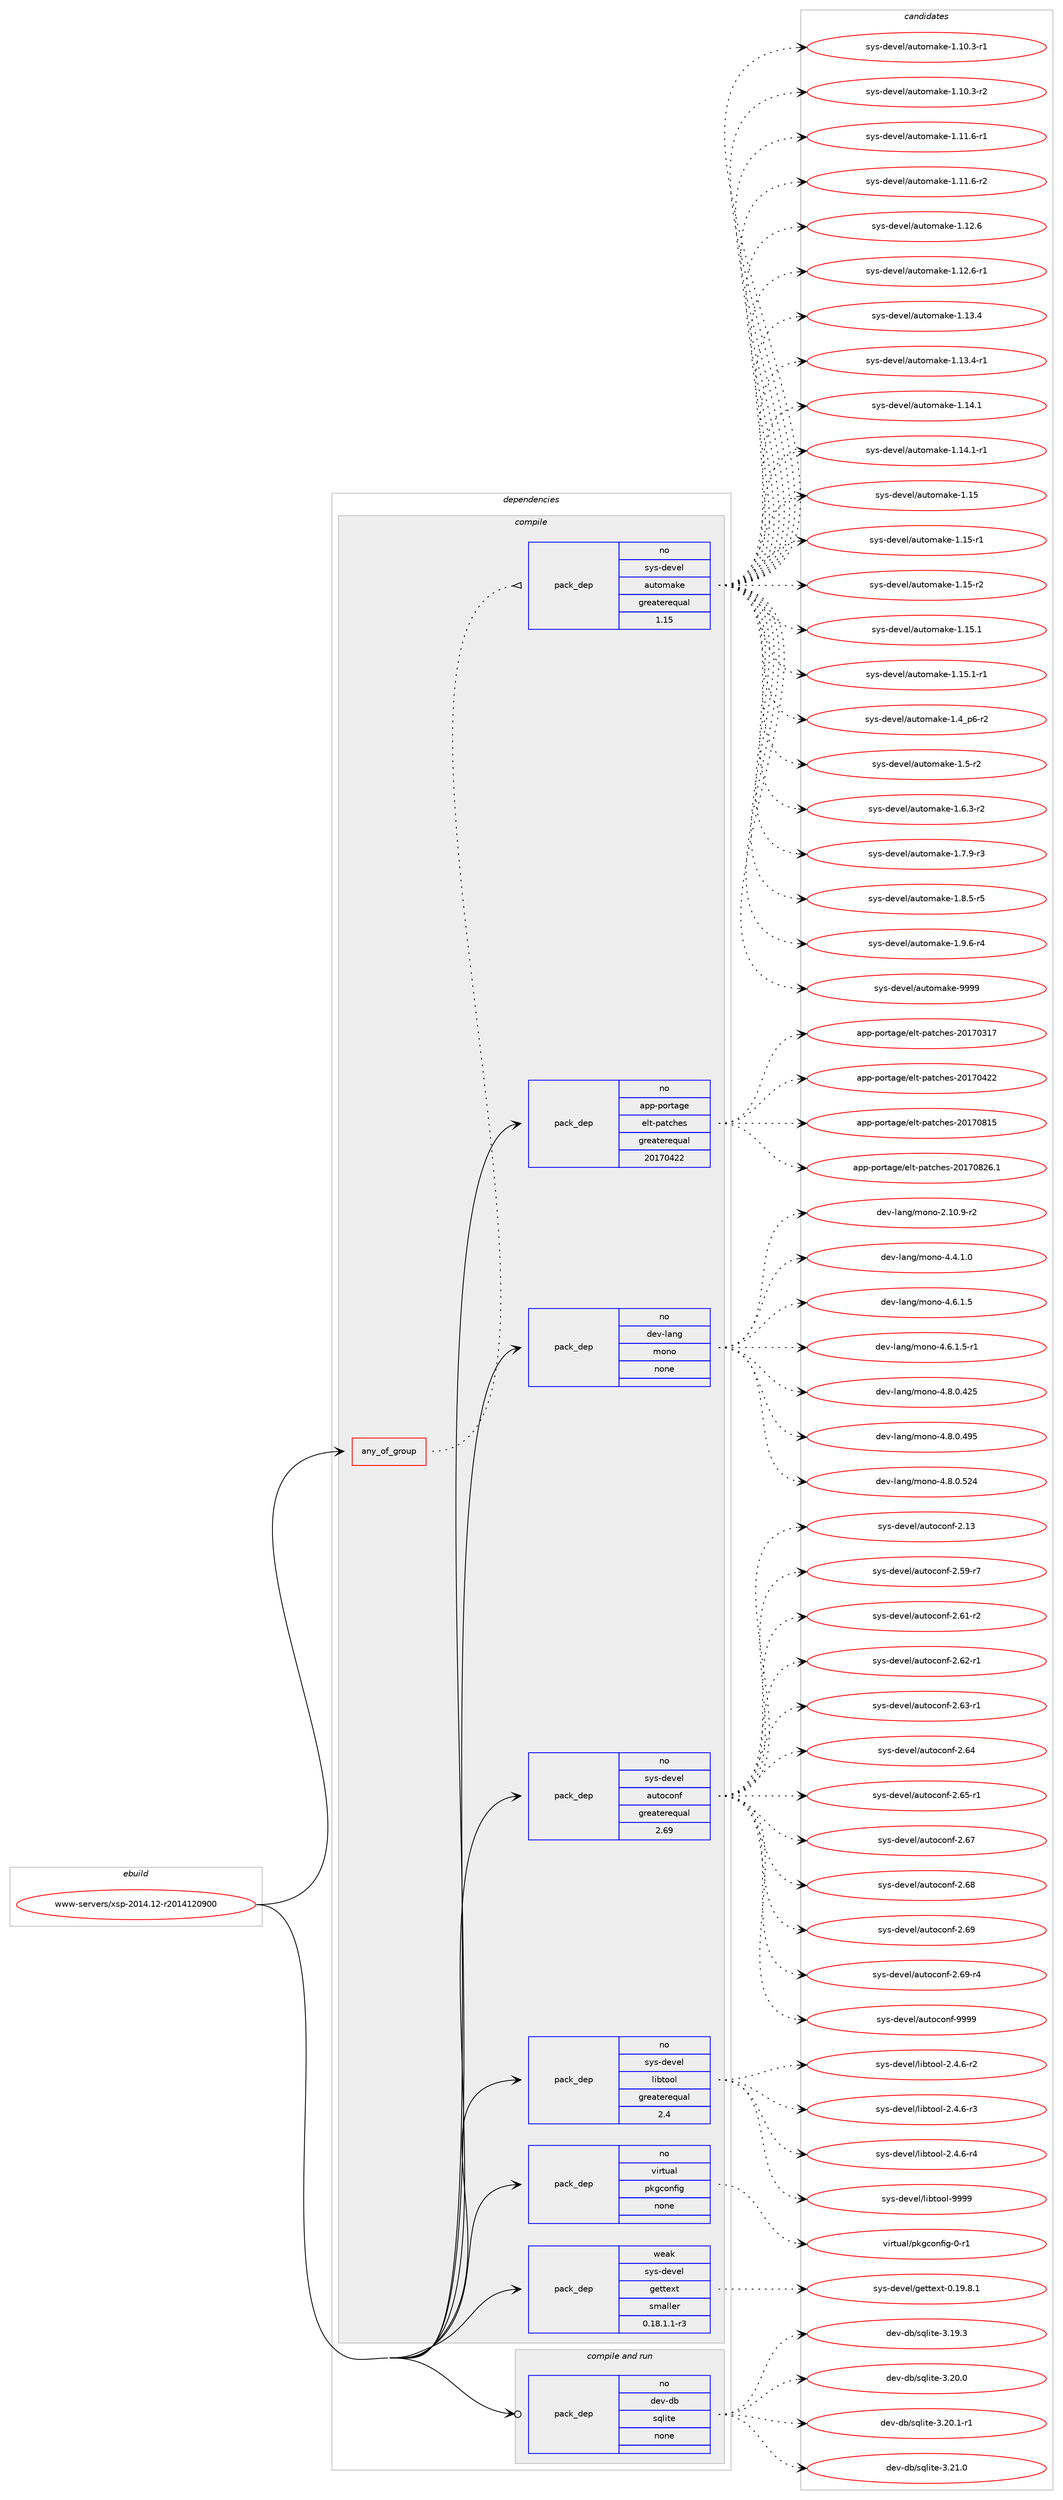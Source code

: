 digraph prolog {

# *************
# Graph options
# *************

newrank=true;
concentrate=true;
compound=true;
graph [rankdir=LR,fontname=Helvetica,fontsize=10,ranksep=1.5];#, ranksep=2.5, nodesep=0.2];
edge  [arrowhead=vee];
node  [fontname=Helvetica,fontsize=10];

# **********
# The ebuild
# **********

subgraph cluster_leftcol {
color=gray;
rank=same;
label=<<i>ebuild</i>>;
id [label="www-servers/xsp-2014.12-r2014120900", color=red, width=4, href="../www-servers/xsp-2014.12-r2014120900.svg"];
}

# ****************
# The dependencies
# ****************

subgraph cluster_midcol {
color=gray;
label=<<i>dependencies</i>>;
subgraph cluster_compile {
fillcolor="#eeeeee";
style=filled;
label=<<i>compile</i>>;
subgraph any8993 {
dependency508804 [label=<<TABLE BORDER="0" CELLBORDER="1" CELLSPACING="0" CELLPADDING="4"><TR><TD CELLPADDING="10">any_of_group</TD></TR></TABLE>>, shape=none, color=red];subgraph pack378100 {
dependency508805 [label=<<TABLE BORDER="0" CELLBORDER="1" CELLSPACING="0" CELLPADDING="4" WIDTH="220"><TR><TD ROWSPAN="6" CELLPADDING="30">pack_dep</TD></TR><TR><TD WIDTH="110">no</TD></TR><TR><TD>sys-devel</TD></TR><TR><TD>automake</TD></TR><TR><TD>greaterequal</TD></TR><TR><TD>1.15</TD></TR></TABLE>>, shape=none, color=blue];
}
dependency508804:e -> dependency508805:w [weight=20,style="dotted",arrowhead="oinv"];
}
id:e -> dependency508804:w [weight=20,style="solid",arrowhead="vee"];
subgraph pack378101 {
dependency508806 [label=<<TABLE BORDER="0" CELLBORDER="1" CELLSPACING="0" CELLPADDING="4" WIDTH="220"><TR><TD ROWSPAN="6" CELLPADDING="30">pack_dep</TD></TR><TR><TD WIDTH="110">no</TD></TR><TR><TD>app-portage</TD></TR><TR><TD>elt-patches</TD></TR><TR><TD>greaterequal</TD></TR><TR><TD>20170422</TD></TR></TABLE>>, shape=none, color=blue];
}
id:e -> dependency508806:w [weight=20,style="solid",arrowhead="vee"];
subgraph pack378102 {
dependency508807 [label=<<TABLE BORDER="0" CELLBORDER="1" CELLSPACING="0" CELLPADDING="4" WIDTH="220"><TR><TD ROWSPAN="6" CELLPADDING="30">pack_dep</TD></TR><TR><TD WIDTH="110">no</TD></TR><TR><TD>dev-lang</TD></TR><TR><TD>mono</TD></TR><TR><TD>none</TD></TR><TR><TD></TD></TR></TABLE>>, shape=none, color=blue];
}
id:e -> dependency508807:w [weight=20,style="solid",arrowhead="vee"];
subgraph pack378103 {
dependency508808 [label=<<TABLE BORDER="0" CELLBORDER="1" CELLSPACING="0" CELLPADDING="4" WIDTH="220"><TR><TD ROWSPAN="6" CELLPADDING="30">pack_dep</TD></TR><TR><TD WIDTH="110">no</TD></TR><TR><TD>sys-devel</TD></TR><TR><TD>autoconf</TD></TR><TR><TD>greaterequal</TD></TR><TR><TD>2.69</TD></TR></TABLE>>, shape=none, color=blue];
}
id:e -> dependency508808:w [weight=20,style="solid",arrowhead="vee"];
subgraph pack378104 {
dependency508809 [label=<<TABLE BORDER="0" CELLBORDER="1" CELLSPACING="0" CELLPADDING="4" WIDTH="220"><TR><TD ROWSPAN="6" CELLPADDING="30">pack_dep</TD></TR><TR><TD WIDTH="110">no</TD></TR><TR><TD>sys-devel</TD></TR><TR><TD>libtool</TD></TR><TR><TD>greaterequal</TD></TR><TR><TD>2.4</TD></TR></TABLE>>, shape=none, color=blue];
}
id:e -> dependency508809:w [weight=20,style="solid",arrowhead="vee"];
subgraph pack378105 {
dependency508810 [label=<<TABLE BORDER="0" CELLBORDER="1" CELLSPACING="0" CELLPADDING="4" WIDTH="220"><TR><TD ROWSPAN="6" CELLPADDING="30">pack_dep</TD></TR><TR><TD WIDTH="110">no</TD></TR><TR><TD>virtual</TD></TR><TR><TD>pkgconfig</TD></TR><TR><TD>none</TD></TR><TR><TD></TD></TR></TABLE>>, shape=none, color=blue];
}
id:e -> dependency508810:w [weight=20,style="solid",arrowhead="vee"];
subgraph pack378106 {
dependency508811 [label=<<TABLE BORDER="0" CELLBORDER="1" CELLSPACING="0" CELLPADDING="4" WIDTH="220"><TR><TD ROWSPAN="6" CELLPADDING="30">pack_dep</TD></TR><TR><TD WIDTH="110">weak</TD></TR><TR><TD>sys-devel</TD></TR><TR><TD>gettext</TD></TR><TR><TD>smaller</TD></TR><TR><TD>0.18.1.1-r3</TD></TR></TABLE>>, shape=none, color=blue];
}
id:e -> dependency508811:w [weight=20,style="solid",arrowhead="vee"];
}
subgraph cluster_compileandrun {
fillcolor="#eeeeee";
style=filled;
label=<<i>compile and run</i>>;
subgraph pack378107 {
dependency508812 [label=<<TABLE BORDER="0" CELLBORDER="1" CELLSPACING="0" CELLPADDING="4" WIDTH="220"><TR><TD ROWSPAN="6" CELLPADDING="30">pack_dep</TD></TR><TR><TD WIDTH="110">no</TD></TR><TR><TD>dev-db</TD></TR><TR><TD>sqlite</TD></TR><TR><TD>none</TD></TR><TR><TD></TD></TR></TABLE>>, shape=none, color=blue];
}
id:e -> dependency508812:w [weight=20,style="solid",arrowhead="odotvee"];
}
subgraph cluster_run {
fillcolor="#eeeeee";
style=filled;
label=<<i>run</i>>;
}
}

# **************
# The candidates
# **************

subgraph cluster_choices {
rank=same;
color=gray;
label=<<i>candidates</i>>;

subgraph choice378100 {
color=black;
nodesep=1;
choice11512111545100101118101108479711711611110997107101454946494846514511449 [label="sys-devel/automake-1.10.3-r1", color=red, width=4,href="../sys-devel/automake-1.10.3-r1.svg"];
choice11512111545100101118101108479711711611110997107101454946494846514511450 [label="sys-devel/automake-1.10.3-r2", color=red, width=4,href="../sys-devel/automake-1.10.3-r2.svg"];
choice11512111545100101118101108479711711611110997107101454946494946544511449 [label="sys-devel/automake-1.11.6-r1", color=red, width=4,href="../sys-devel/automake-1.11.6-r1.svg"];
choice11512111545100101118101108479711711611110997107101454946494946544511450 [label="sys-devel/automake-1.11.6-r2", color=red, width=4,href="../sys-devel/automake-1.11.6-r2.svg"];
choice1151211154510010111810110847971171161111099710710145494649504654 [label="sys-devel/automake-1.12.6", color=red, width=4,href="../sys-devel/automake-1.12.6.svg"];
choice11512111545100101118101108479711711611110997107101454946495046544511449 [label="sys-devel/automake-1.12.6-r1", color=red, width=4,href="../sys-devel/automake-1.12.6-r1.svg"];
choice1151211154510010111810110847971171161111099710710145494649514652 [label="sys-devel/automake-1.13.4", color=red, width=4,href="../sys-devel/automake-1.13.4.svg"];
choice11512111545100101118101108479711711611110997107101454946495146524511449 [label="sys-devel/automake-1.13.4-r1", color=red, width=4,href="../sys-devel/automake-1.13.4-r1.svg"];
choice1151211154510010111810110847971171161111099710710145494649524649 [label="sys-devel/automake-1.14.1", color=red, width=4,href="../sys-devel/automake-1.14.1.svg"];
choice11512111545100101118101108479711711611110997107101454946495246494511449 [label="sys-devel/automake-1.14.1-r1", color=red, width=4,href="../sys-devel/automake-1.14.1-r1.svg"];
choice115121115451001011181011084797117116111109971071014549464953 [label="sys-devel/automake-1.15", color=red, width=4,href="../sys-devel/automake-1.15.svg"];
choice1151211154510010111810110847971171161111099710710145494649534511449 [label="sys-devel/automake-1.15-r1", color=red, width=4,href="../sys-devel/automake-1.15-r1.svg"];
choice1151211154510010111810110847971171161111099710710145494649534511450 [label="sys-devel/automake-1.15-r2", color=red, width=4,href="../sys-devel/automake-1.15-r2.svg"];
choice1151211154510010111810110847971171161111099710710145494649534649 [label="sys-devel/automake-1.15.1", color=red, width=4,href="../sys-devel/automake-1.15.1.svg"];
choice11512111545100101118101108479711711611110997107101454946495346494511449 [label="sys-devel/automake-1.15.1-r1", color=red, width=4,href="../sys-devel/automake-1.15.1-r1.svg"];
choice115121115451001011181011084797117116111109971071014549465295112544511450 [label="sys-devel/automake-1.4_p6-r2", color=red, width=4,href="../sys-devel/automake-1.4_p6-r2.svg"];
choice11512111545100101118101108479711711611110997107101454946534511450 [label="sys-devel/automake-1.5-r2", color=red, width=4,href="../sys-devel/automake-1.5-r2.svg"];
choice115121115451001011181011084797117116111109971071014549465446514511450 [label="sys-devel/automake-1.6.3-r2", color=red, width=4,href="../sys-devel/automake-1.6.3-r2.svg"];
choice115121115451001011181011084797117116111109971071014549465546574511451 [label="sys-devel/automake-1.7.9-r3", color=red, width=4,href="../sys-devel/automake-1.7.9-r3.svg"];
choice115121115451001011181011084797117116111109971071014549465646534511453 [label="sys-devel/automake-1.8.5-r5", color=red, width=4,href="../sys-devel/automake-1.8.5-r5.svg"];
choice115121115451001011181011084797117116111109971071014549465746544511452 [label="sys-devel/automake-1.9.6-r4", color=red, width=4,href="../sys-devel/automake-1.9.6-r4.svg"];
choice115121115451001011181011084797117116111109971071014557575757 [label="sys-devel/automake-9999", color=red, width=4,href="../sys-devel/automake-9999.svg"];
dependency508805:e -> choice11512111545100101118101108479711711611110997107101454946494846514511449:w [style=dotted,weight="100"];
dependency508805:e -> choice11512111545100101118101108479711711611110997107101454946494846514511450:w [style=dotted,weight="100"];
dependency508805:e -> choice11512111545100101118101108479711711611110997107101454946494946544511449:w [style=dotted,weight="100"];
dependency508805:e -> choice11512111545100101118101108479711711611110997107101454946494946544511450:w [style=dotted,weight="100"];
dependency508805:e -> choice1151211154510010111810110847971171161111099710710145494649504654:w [style=dotted,weight="100"];
dependency508805:e -> choice11512111545100101118101108479711711611110997107101454946495046544511449:w [style=dotted,weight="100"];
dependency508805:e -> choice1151211154510010111810110847971171161111099710710145494649514652:w [style=dotted,weight="100"];
dependency508805:e -> choice11512111545100101118101108479711711611110997107101454946495146524511449:w [style=dotted,weight="100"];
dependency508805:e -> choice1151211154510010111810110847971171161111099710710145494649524649:w [style=dotted,weight="100"];
dependency508805:e -> choice11512111545100101118101108479711711611110997107101454946495246494511449:w [style=dotted,weight="100"];
dependency508805:e -> choice115121115451001011181011084797117116111109971071014549464953:w [style=dotted,weight="100"];
dependency508805:e -> choice1151211154510010111810110847971171161111099710710145494649534511449:w [style=dotted,weight="100"];
dependency508805:e -> choice1151211154510010111810110847971171161111099710710145494649534511450:w [style=dotted,weight="100"];
dependency508805:e -> choice1151211154510010111810110847971171161111099710710145494649534649:w [style=dotted,weight="100"];
dependency508805:e -> choice11512111545100101118101108479711711611110997107101454946495346494511449:w [style=dotted,weight="100"];
dependency508805:e -> choice115121115451001011181011084797117116111109971071014549465295112544511450:w [style=dotted,weight="100"];
dependency508805:e -> choice11512111545100101118101108479711711611110997107101454946534511450:w [style=dotted,weight="100"];
dependency508805:e -> choice115121115451001011181011084797117116111109971071014549465446514511450:w [style=dotted,weight="100"];
dependency508805:e -> choice115121115451001011181011084797117116111109971071014549465546574511451:w [style=dotted,weight="100"];
dependency508805:e -> choice115121115451001011181011084797117116111109971071014549465646534511453:w [style=dotted,weight="100"];
dependency508805:e -> choice115121115451001011181011084797117116111109971071014549465746544511452:w [style=dotted,weight="100"];
dependency508805:e -> choice115121115451001011181011084797117116111109971071014557575757:w [style=dotted,weight="100"];
}
subgraph choice378101 {
color=black;
nodesep=1;
choice97112112451121111141169710310147101108116451129711699104101115455048495548514955 [label="app-portage/elt-patches-20170317", color=red, width=4,href="../app-portage/elt-patches-20170317.svg"];
choice97112112451121111141169710310147101108116451129711699104101115455048495548525050 [label="app-portage/elt-patches-20170422", color=red, width=4,href="../app-portage/elt-patches-20170422.svg"];
choice97112112451121111141169710310147101108116451129711699104101115455048495548564953 [label="app-portage/elt-patches-20170815", color=red, width=4,href="../app-portage/elt-patches-20170815.svg"];
choice971121124511211111411697103101471011081164511297116991041011154550484955485650544649 [label="app-portage/elt-patches-20170826.1", color=red, width=4,href="../app-portage/elt-patches-20170826.1.svg"];
dependency508806:e -> choice97112112451121111141169710310147101108116451129711699104101115455048495548514955:w [style=dotted,weight="100"];
dependency508806:e -> choice97112112451121111141169710310147101108116451129711699104101115455048495548525050:w [style=dotted,weight="100"];
dependency508806:e -> choice97112112451121111141169710310147101108116451129711699104101115455048495548564953:w [style=dotted,weight="100"];
dependency508806:e -> choice971121124511211111411697103101471011081164511297116991041011154550484955485650544649:w [style=dotted,weight="100"];
}
subgraph choice378102 {
color=black;
nodesep=1;
choice100101118451089711010347109111110111455046494846574511450 [label="dev-lang/mono-2.10.9-r2", color=red, width=4,href="../dev-lang/mono-2.10.9-r2.svg"];
choice1001011184510897110103471091111101114552465246494648 [label="dev-lang/mono-4.4.1.0", color=red, width=4,href="../dev-lang/mono-4.4.1.0.svg"];
choice1001011184510897110103471091111101114552465446494653 [label="dev-lang/mono-4.6.1.5", color=red, width=4,href="../dev-lang/mono-4.6.1.5.svg"];
choice10010111845108971101034710911111011145524654464946534511449 [label="dev-lang/mono-4.6.1.5-r1", color=red, width=4,href="../dev-lang/mono-4.6.1.5-r1.svg"];
choice10010111845108971101034710911111011145524656464846525053 [label="dev-lang/mono-4.8.0.425", color=red, width=4,href="../dev-lang/mono-4.8.0.425.svg"];
choice10010111845108971101034710911111011145524656464846525753 [label="dev-lang/mono-4.8.0.495", color=red, width=4,href="../dev-lang/mono-4.8.0.495.svg"];
choice10010111845108971101034710911111011145524656464846535052 [label="dev-lang/mono-4.8.0.524", color=red, width=4,href="../dev-lang/mono-4.8.0.524.svg"];
dependency508807:e -> choice100101118451089711010347109111110111455046494846574511450:w [style=dotted,weight="100"];
dependency508807:e -> choice1001011184510897110103471091111101114552465246494648:w [style=dotted,weight="100"];
dependency508807:e -> choice1001011184510897110103471091111101114552465446494653:w [style=dotted,weight="100"];
dependency508807:e -> choice10010111845108971101034710911111011145524654464946534511449:w [style=dotted,weight="100"];
dependency508807:e -> choice10010111845108971101034710911111011145524656464846525053:w [style=dotted,weight="100"];
dependency508807:e -> choice10010111845108971101034710911111011145524656464846525753:w [style=dotted,weight="100"];
dependency508807:e -> choice10010111845108971101034710911111011145524656464846535052:w [style=dotted,weight="100"];
}
subgraph choice378103 {
color=black;
nodesep=1;
choice115121115451001011181011084797117116111991111101024550464951 [label="sys-devel/autoconf-2.13", color=red, width=4,href="../sys-devel/autoconf-2.13.svg"];
choice1151211154510010111810110847971171161119911111010245504653574511455 [label="sys-devel/autoconf-2.59-r7", color=red, width=4,href="../sys-devel/autoconf-2.59-r7.svg"];
choice1151211154510010111810110847971171161119911111010245504654494511450 [label="sys-devel/autoconf-2.61-r2", color=red, width=4,href="../sys-devel/autoconf-2.61-r2.svg"];
choice1151211154510010111810110847971171161119911111010245504654504511449 [label="sys-devel/autoconf-2.62-r1", color=red, width=4,href="../sys-devel/autoconf-2.62-r1.svg"];
choice1151211154510010111810110847971171161119911111010245504654514511449 [label="sys-devel/autoconf-2.63-r1", color=red, width=4,href="../sys-devel/autoconf-2.63-r1.svg"];
choice115121115451001011181011084797117116111991111101024550465452 [label="sys-devel/autoconf-2.64", color=red, width=4,href="../sys-devel/autoconf-2.64.svg"];
choice1151211154510010111810110847971171161119911111010245504654534511449 [label="sys-devel/autoconf-2.65-r1", color=red, width=4,href="../sys-devel/autoconf-2.65-r1.svg"];
choice115121115451001011181011084797117116111991111101024550465455 [label="sys-devel/autoconf-2.67", color=red, width=4,href="../sys-devel/autoconf-2.67.svg"];
choice115121115451001011181011084797117116111991111101024550465456 [label="sys-devel/autoconf-2.68", color=red, width=4,href="../sys-devel/autoconf-2.68.svg"];
choice115121115451001011181011084797117116111991111101024550465457 [label="sys-devel/autoconf-2.69", color=red, width=4,href="../sys-devel/autoconf-2.69.svg"];
choice1151211154510010111810110847971171161119911111010245504654574511452 [label="sys-devel/autoconf-2.69-r4", color=red, width=4,href="../sys-devel/autoconf-2.69-r4.svg"];
choice115121115451001011181011084797117116111991111101024557575757 [label="sys-devel/autoconf-9999", color=red, width=4,href="../sys-devel/autoconf-9999.svg"];
dependency508808:e -> choice115121115451001011181011084797117116111991111101024550464951:w [style=dotted,weight="100"];
dependency508808:e -> choice1151211154510010111810110847971171161119911111010245504653574511455:w [style=dotted,weight="100"];
dependency508808:e -> choice1151211154510010111810110847971171161119911111010245504654494511450:w [style=dotted,weight="100"];
dependency508808:e -> choice1151211154510010111810110847971171161119911111010245504654504511449:w [style=dotted,weight="100"];
dependency508808:e -> choice1151211154510010111810110847971171161119911111010245504654514511449:w [style=dotted,weight="100"];
dependency508808:e -> choice115121115451001011181011084797117116111991111101024550465452:w [style=dotted,weight="100"];
dependency508808:e -> choice1151211154510010111810110847971171161119911111010245504654534511449:w [style=dotted,weight="100"];
dependency508808:e -> choice115121115451001011181011084797117116111991111101024550465455:w [style=dotted,weight="100"];
dependency508808:e -> choice115121115451001011181011084797117116111991111101024550465456:w [style=dotted,weight="100"];
dependency508808:e -> choice115121115451001011181011084797117116111991111101024550465457:w [style=dotted,weight="100"];
dependency508808:e -> choice1151211154510010111810110847971171161119911111010245504654574511452:w [style=dotted,weight="100"];
dependency508808:e -> choice115121115451001011181011084797117116111991111101024557575757:w [style=dotted,weight="100"];
}
subgraph choice378104 {
color=black;
nodesep=1;
choice1151211154510010111810110847108105981161111111084550465246544511450 [label="sys-devel/libtool-2.4.6-r2", color=red, width=4,href="../sys-devel/libtool-2.4.6-r2.svg"];
choice1151211154510010111810110847108105981161111111084550465246544511451 [label="sys-devel/libtool-2.4.6-r3", color=red, width=4,href="../sys-devel/libtool-2.4.6-r3.svg"];
choice1151211154510010111810110847108105981161111111084550465246544511452 [label="sys-devel/libtool-2.4.6-r4", color=red, width=4,href="../sys-devel/libtool-2.4.6-r4.svg"];
choice1151211154510010111810110847108105981161111111084557575757 [label="sys-devel/libtool-9999", color=red, width=4,href="../sys-devel/libtool-9999.svg"];
dependency508809:e -> choice1151211154510010111810110847108105981161111111084550465246544511450:w [style=dotted,weight="100"];
dependency508809:e -> choice1151211154510010111810110847108105981161111111084550465246544511451:w [style=dotted,weight="100"];
dependency508809:e -> choice1151211154510010111810110847108105981161111111084550465246544511452:w [style=dotted,weight="100"];
dependency508809:e -> choice1151211154510010111810110847108105981161111111084557575757:w [style=dotted,weight="100"];
}
subgraph choice378105 {
color=black;
nodesep=1;
choice11810511411611797108471121071039911111010210510345484511449 [label="virtual/pkgconfig-0-r1", color=red, width=4,href="../virtual/pkgconfig-0-r1.svg"];
dependency508810:e -> choice11810511411611797108471121071039911111010210510345484511449:w [style=dotted,weight="100"];
}
subgraph choice378106 {
color=black;
nodesep=1;
choice1151211154510010111810110847103101116116101120116454846495746564649 [label="sys-devel/gettext-0.19.8.1", color=red, width=4,href="../sys-devel/gettext-0.19.8.1.svg"];
dependency508811:e -> choice1151211154510010111810110847103101116116101120116454846495746564649:w [style=dotted,weight="100"];
}
subgraph choice378107 {
color=black;
nodesep=1;
choice10010111845100984711511310810511610145514649574651 [label="dev-db/sqlite-3.19.3", color=red, width=4,href="../dev-db/sqlite-3.19.3.svg"];
choice10010111845100984711511310810511610145514650484648 [label="dev-db/sqlite-3.20.0", color=red, width=4,href="../dev-db/sqlite-3.20.0.svg"];
choice100101118451009847115113108105116101455146504846494511449 [label="dev-db/sqlite-3.20.1-r1", color=red, width=4,href="../dev-db/sqlite-3.20.1-r1.svg"];
choice10010111845100984711511310810511610145514650494648 [label="dev-db/sqlite-3.21.0", color=red, width=4,href="../dev-db/sqlite-3.21.0.svg"];
dependency508812:e -> choice10010111845100984711511310810511610145514649574651:w [style=dotted,weight="100"];
dependency508812:e -> choice10010111845100984711511310810511610145514650484648:w [style=dotted,weight="100"];
dependency508812:e -> choice100101118451009847115113108105116101455146504846494511449:w [style=dotted,weight="100"];
dependency508812:e -> choice10010111845100984711511310810511610145514650494648:w [style=dotted,weight="100"];
}
}

}
